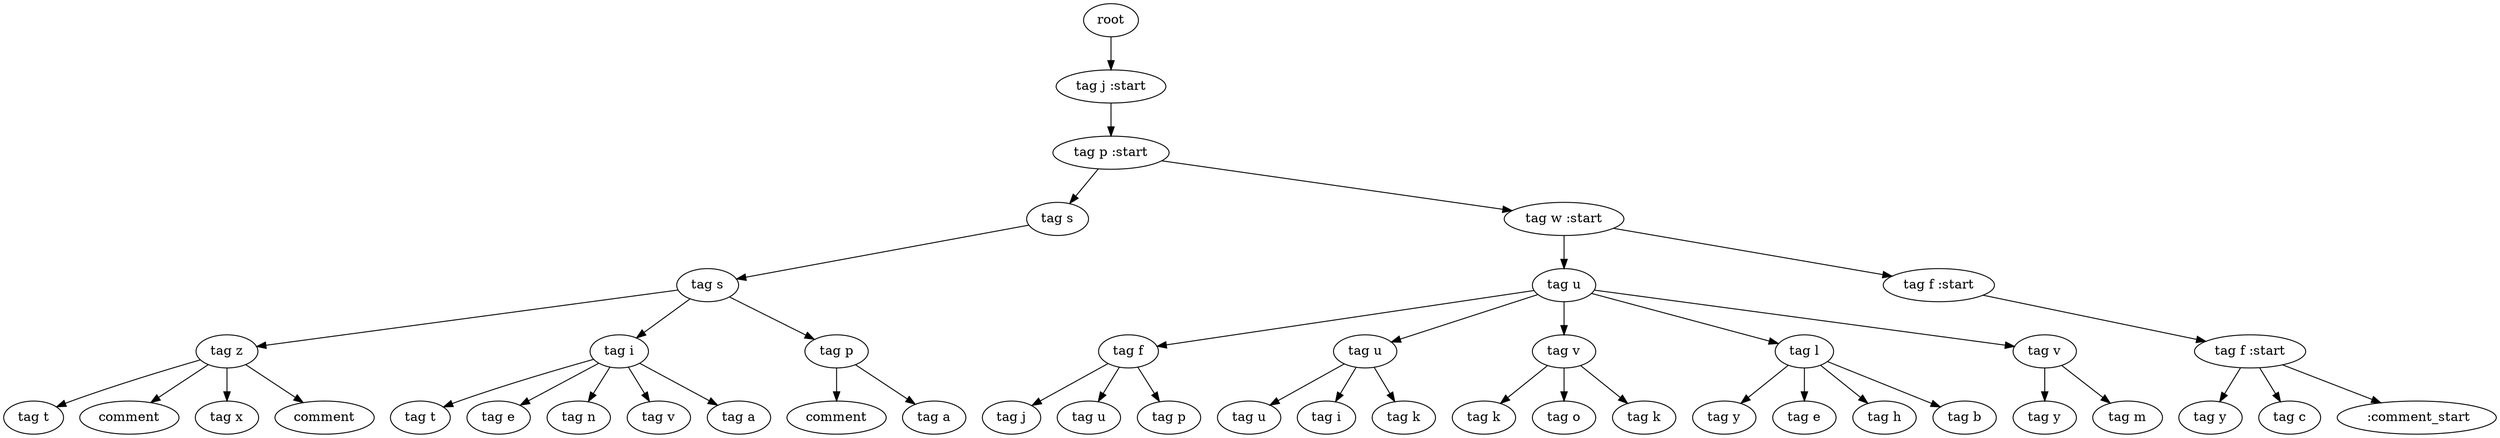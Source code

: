 digraph Tree{
0[label="root"];
0->00
00[label="tag j :start"];
00->000
000[label="tag p :start"];
000->0000
0000[label="tag s"];
0000->00000
00000[label="tag s"];
00000->000000
000000[label="tag z"];
000000->0000000
0000000[label="tag t"];
000000->0000001
0000001[label="comment"];
000000->0000002
0000002[label="tag x"];
000000->0000003
0000003[label="comment"];
00000->000001
000001[label="tag i"];
000001->0000010
0000010[label="tag t"];
000001->0000011
0000011[label="tag e"];
000001->0000012
0000012[label="tag n"];
000001->0000013
0000013[label="tag v"];
000001->0000014
0000014[label="tag a"];
00000->000002
000002[label="tag p"];
000002->0000020
0000020[label="comment"];
000002->0000021
0000021[label="tag a"];
000->0001
0001[label="tag w :start"];
0001->00010
00010[label="tag u"];
00010->000100
000100[label="tag f"];
000100->0001000
0001000[label="tag j"];
000100->0001001
0001001[label="tag u"];
000100->0001002
0001002[label="tag p"];
00010->000101
000101[label="tag u"];
000101->0001010
0001010[label="tag u"];
000101->0001011
0001011[label="tag i"];
000101->0001012
0001012[label="tag k"];
00010->000102
000102[label="tag v"];
000102->0001020
0001020[label="tag k"];
000102->0001021
0001021[label="tag o"];
000102->0001022
0001022[label="tag k"];
00010->000103
000103[label="tag l"];
000103->0001030
0001030[label="tag y"];
000103->0001031
0001031[label="tag e"];
000103->0001032
0001032[label="tag h"];
000103->0001033
0001033[label="tag b"];
00010->000104
000104[label="tag v"];
000104->0001040
0001040[label="tag y"];
000104->0001041
0001041[label="tag m"];
0001->00011
00011[label="tag f :start"];
00011->000110
000110[label="tag f :start"];
000110->0001100
0001100[label="tag y"];
000110->0001101
0001101[label="tag c"];
000110->0001102
0001102[label=" :comment_start"];
}
